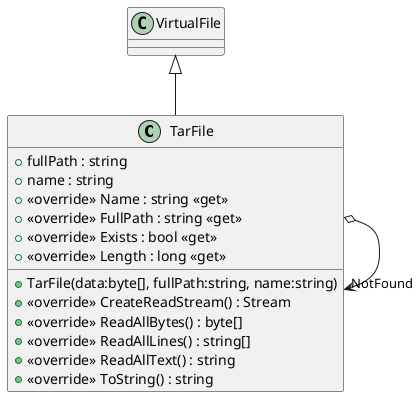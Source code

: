 @startuml
class TarFile {
    + fullPath : string
    + name : string
    + <<override>> Name : string <<get>>
    + <<override>> FullPath : string <<get>>
    + <<override>> Exists : bool <<get>>
    + <<override>> Length : long <<get>>
    + TarFile(data:byte[], fullPath:string, name:string)
    + <<override>> CreateReadStream() : Stream
    + <<override>> ReadAllBytes() : byte[]
    + <<override>> ReadAllLines() : string[]
    + <<override>> ReadAllText() : string
    + <<override>> ToString() : string
}
VirtualFile <|-- TarFile
TarFile o-> "NotFound" TarFile
@enduml
